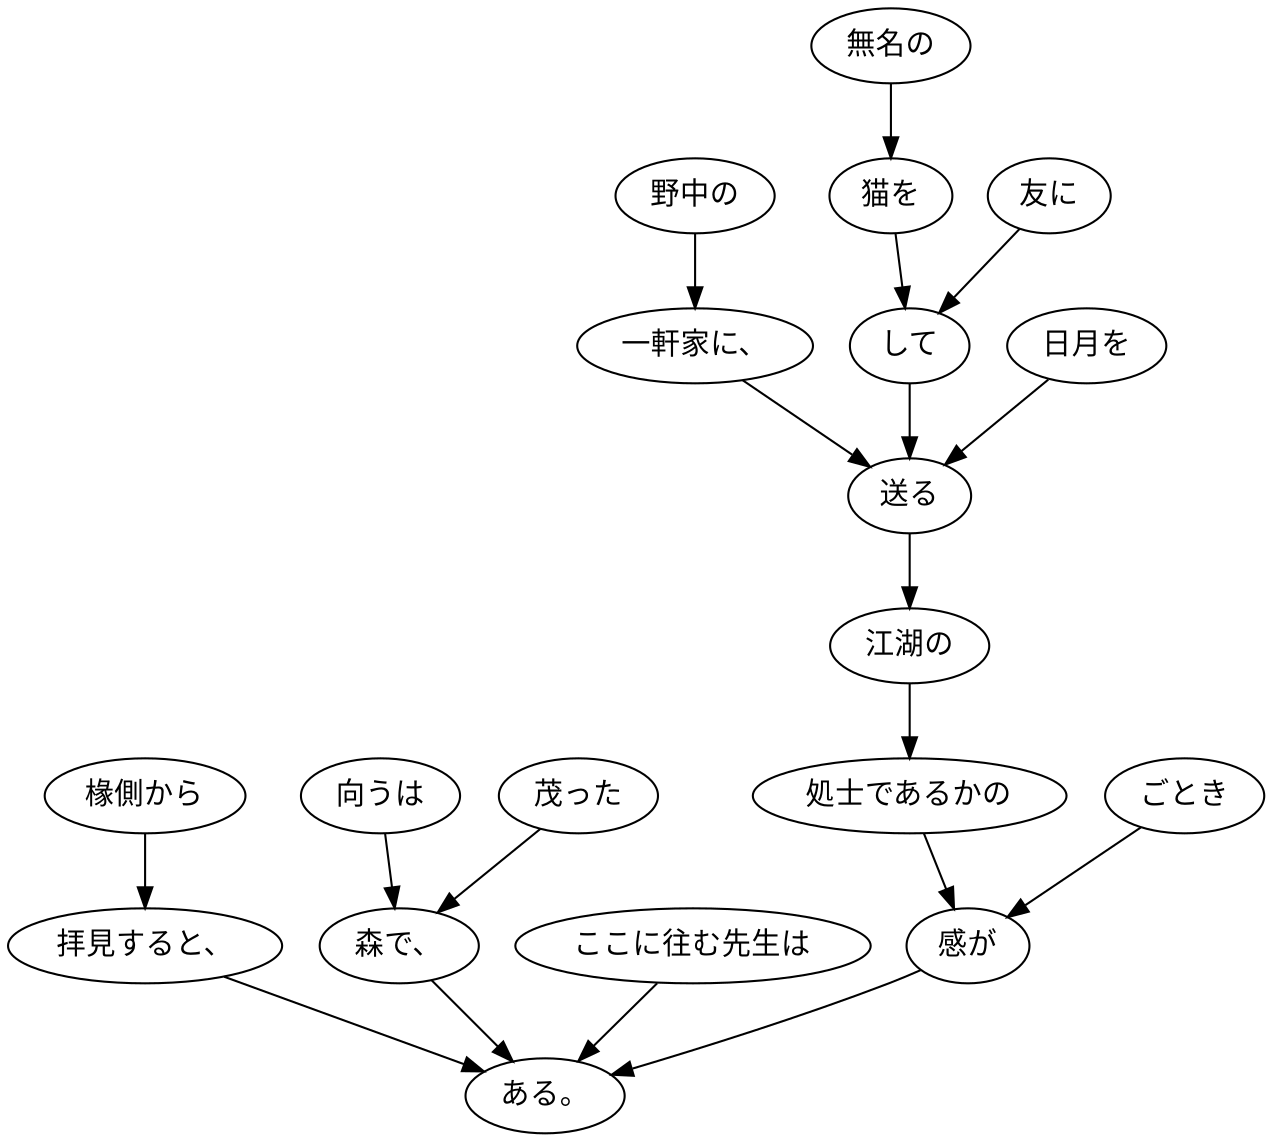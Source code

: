 digraph graph4673 {
	node0 [label="椽側から"];
	node1 [label="拝見すると、"];
	node2 [label="向うは"];
	node3 [label="茂った"];
	node4 [label="森で、"];
	node5 [label="ここに往む先生は"];
	node6 [label="野中の"];
	node7 [label="一軒家に、"];
	node8 [label="無名の"];
	node9 [label="猫を"];
	node10 [label="友に"];
	node11 [label="して"];
	node12 [label="日月を"];
	node13 [label="送る"];
	node14 [label="江湖の"];
	node15 [label="処士であるかの"];
	node16 [label="ごとき"];
	node17 [label="感が"];
	node18 [label="ある。"];
	node0 -> node1;
	node1 -> node18;
	node2 -> node4;
	node3 -> node4;
	node4 -> node18;
	node5 -> node18;
	node6 -> node7;
	node7 -> node13;
	node8 -> node9;
	node9 -> node11;
	node10 -> node11;
	node11 -> node13;
	node12 -> node13;
	node13 -> node14;
	node14 -> node15;
	node15 -> node17;
	node16 -> node17;
	node17 -> node18;
}
